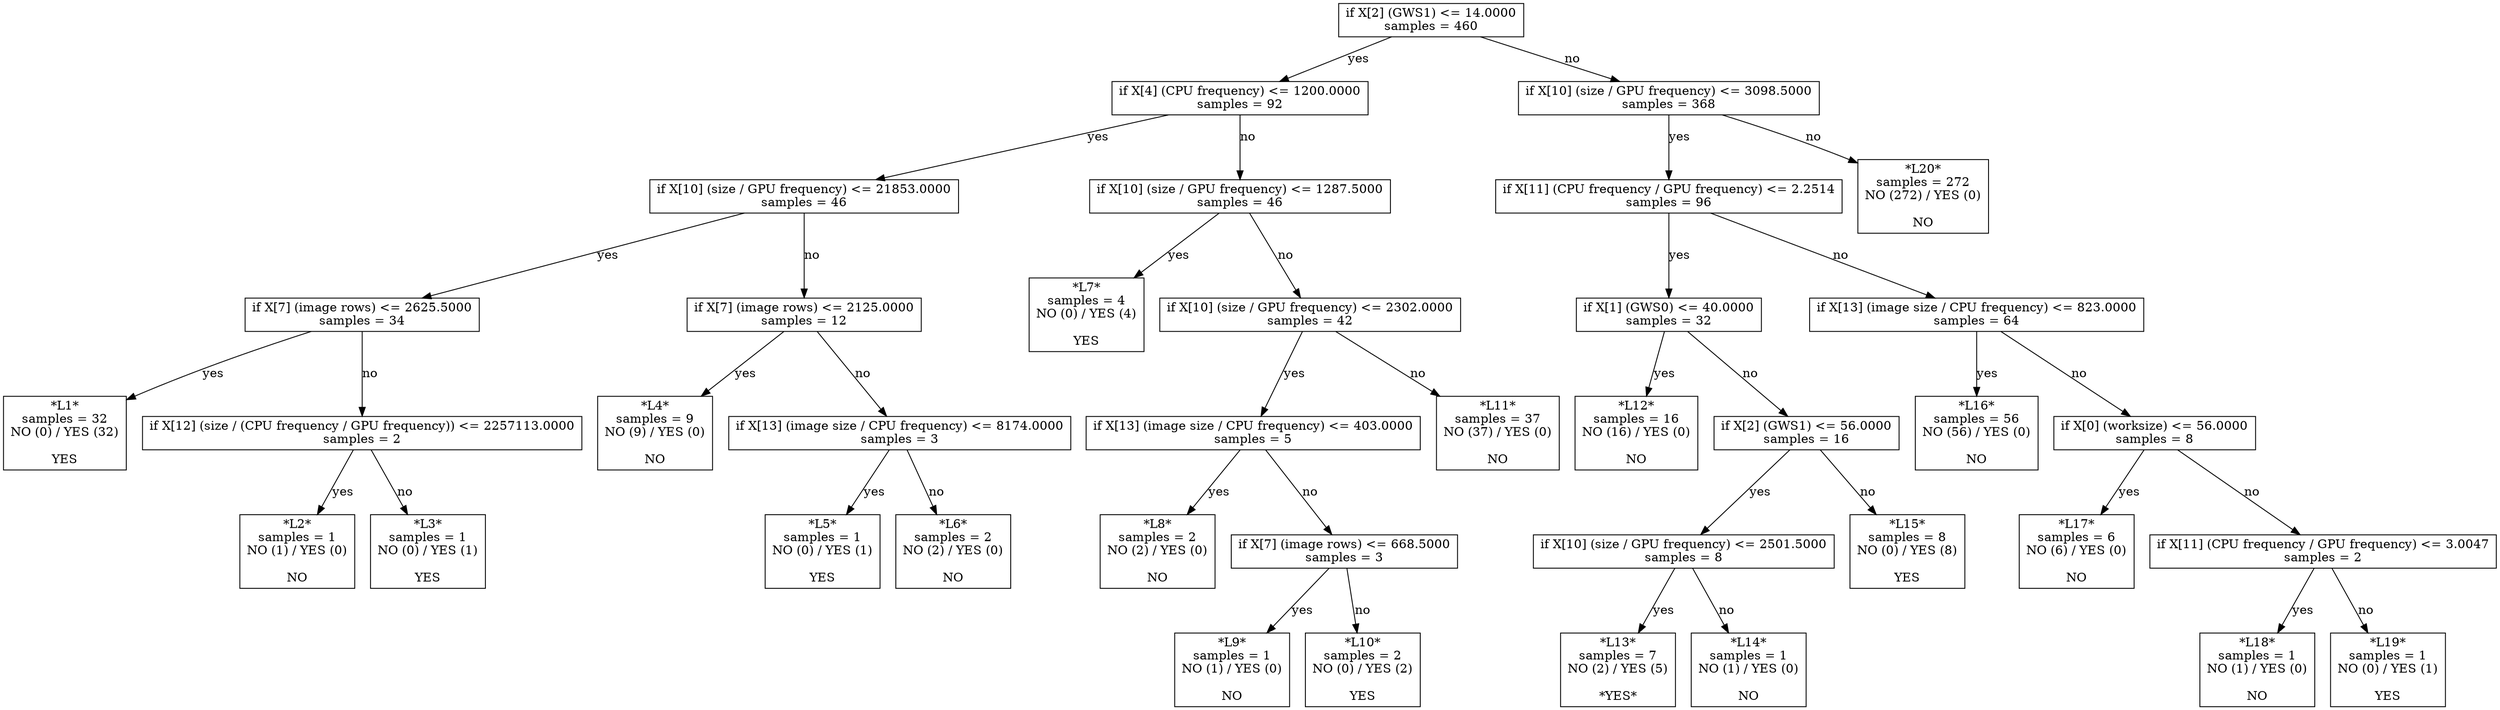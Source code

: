 digraph Tree {
0 [label="if X[2] (GWS1) <= 14.0000\nsamples = 460", shape="box"] ;
1 [label="if X[4] (CPU frequency) <= 1200.0000\nsamples = 92", shape="box"] ;
0 -> 1 [label="yes"];
2 [label="if X[10] (size / GPU frequency) <= 21853.0000\nsamples = 46", shape="box"] ;
1 -> 2 [label="yes"];
3 [label="if X[7] (image rows) <= 2625.5000\nsamples = 34", shape="box"] ;
2 -> 3 [label="yes"];
4 [label="*L1*\nsamples = 32\nNO (0) / YES (32)\n\nYES", shape="box"] ;
3 -> 4 [label="yes"];
5 [label="if X[12] (size / (CPU frequency / GPU frequency)) <= 2257113.0000\nsamples = 2", shape="box"] ;
3 -> 5 [label="no"];
6 [label="*L2*\nsamples = 1\nNO (1) / YES (0)\n\nNO", shape="box"] ;
5 -> 6 [label="yes"];
7 [label="*L3*\nsamples = 1\nNO (0) / YES (1)\n\nYES", shape="box"] ;
5 -> 7 [label="no"];
8 [label="if X[7] (image rows) <= 2125.0000\nsamples = 12", shape="box"] ;
2 -> 8 [label="no"];
9 [label="*L4*\nsamples = 9\nNO (9) / YES (0)\n\nNO", shape="box"] ;
8 -> 9 [label="yes"];
10 [label="if X[13] (image size / CPU frequency) <= 8174.0000\nsamples = 3", shape="box"] ;
8 -> 10 [label="no"];
11 [label="*L5*\nsamples = 1\nNO (0) / YES (1)\n\nYES", shape="box"] ;
10 -> 11 [label="yes"];
12 [label="*L6*\nsamples = 2\nNO (2) / YES (0)\n\nNO", shape="box"] ;
10 -> 12 [label="no"];
13 [label="if X[10] (size / GPU frequency) <= 1287.5000\nsamples = 46", shape="box"] ;
1 -> 13 [label="no"];
14 [label="*L7*\nsamples = 4\nNO (0) / YES (4)\n\nYES", shape="box"] ;
13 -> 14 [label="yes"];
15 [label="if X[10] (size / GPU frequency) <= 2302.0000\nsamples = 42", shape="box"] ;
13 -> 15 [label="no"];
16 [label="if X[13] (image size / CPU frequency) <= 403.0000\nsamples = 5", shape="box"] ;
15 -> 16 [label="yes"];
17 [label="*L8*\nsamples = 2\nNO (2) / YES (0)\n\nNO", shape="box"] ;
16 -> 17 [label="yes"];
18 [label="if X[7] (image rows) <= 668.5000\nsamples = 3", shape="box"] ;
16 -> 18 [label="no"];
19 [label="*L9*\nsamples = 1\nNO (1) / YES (0)\n\nNO", shape="box"] ;
18 -> 19 [label="yes"];
20 [label="*L10*\nsamples = 2\nNO (0) / YES (2)\n\nYES", shape="box"] ;
18 -> 20 [label="no"];
21 [label="*L11*\nsamples = 37\nNO (37) / YES (0)\n\nNO", shape="box"] ;
15 -> 21 [label="no"];
22 [label="if X[10] (size / GPU frequency) <= 3098.5000\nsamples = 368", shape="box"] ;
0 -> 22 [label="no"];
23 [label="if X[11] (CPU frequency / GPU frequency) <= 2.2514\nsamples = 96", shape="box"] ;
22 -> 23 [label="yes"];
24 [label="if X[1] (GWS0) <= 40.0000\nsamples = 32", shape="box"] ;
23 -> 24 [label="yes"];
25 [label="*L12*\nsamples = 16\nNO (16) / YES (0)\n\nNO", shape="box"] ;
24 -> 25 [label="yes"];
26 [label="if X[2] (GWS1) <= 56.0000\nsamples = 16", shape="box"] ;
24 -> 26 [label="no"];
27 [label="if X[10] (size / GPU frequency) <= 2501.5000\nsamples = 8", shape="box"] ;
26 -> 27 [label="yes"];
28 [label="*L13*\nsamples = 7\nNO (2) / YES (5)\n\n*YES*", shape="box"] ;
27 -> 28 [label="yes"];
29 [label="*L14*\nsamples = 1\nNO (1) / YES (0)\n\nNO", shape="box"] ;
27 -> 29 [label="no"];
30 [label="*L15*\nsamples = 8\nNO (0) / YES (8)\n\nYES", shape="box"] ;
26 -> 30 [label="no"];
31 [label="if X[13] (image size / CPU frequency) <= 823.0000\nsamples = 64", shape="box"] ;
23 -> 31 [label="no"];
32 [label="*L16*\nsamples = 56\nNO (56) / YES (0)\n\nNO", shape="box"] ;
31 -> 32 [label="yes"];
33 [label="if X[0] (worksize) <= 56.0000\nsamples = 8", shape="box"] ;
31 -> 33 [label="no"];
34 [label="*L17*\nsamples = 6\nNO (6) / YES (0)\n\nNO", shape="box"] ;
33 -> 34 [label="yes"];
35 [label="if X[11] (CPU frequency / GPU frequency) <= 3.0047\nsamples = 2", shape="box"] ;
33 -> 35 [label="no"];
36 [label="*L18*\nsamples = 1\nNO (1) / YES (0)\n\nNO", shape="box"] ;
35 -> 36 [label="yes"];
37 [label="*L19*\nsamples = 1\nNO (0) / YES (1)\n\nYES", shape="box"] ;
35 -> 37 [label="no"];
38 [label="*L20*\nsamples = 272\nNO (272) / YES (0)\n\nNO", shape="box"] ;
22 -> 38 [label="no"];
}
